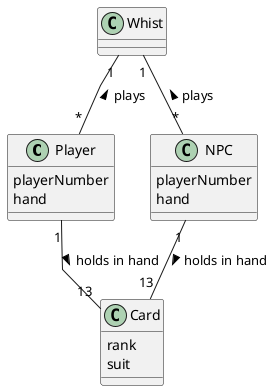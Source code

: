 @startuml

skinparam linetype polyline

class Player {
    playerNumber
    hand
}

class NPC {
    playerNumber
    hand
}

class Card {
    rank
    suit
}

class Whist {

}

Whist "1" -- "*" Player: plays <
Whist "1" -- "*" NPC: plays <
NPC "1" -- "13" Card: holds in hand >
Player "1" -- "13" Card: holds in hand >
@enduml